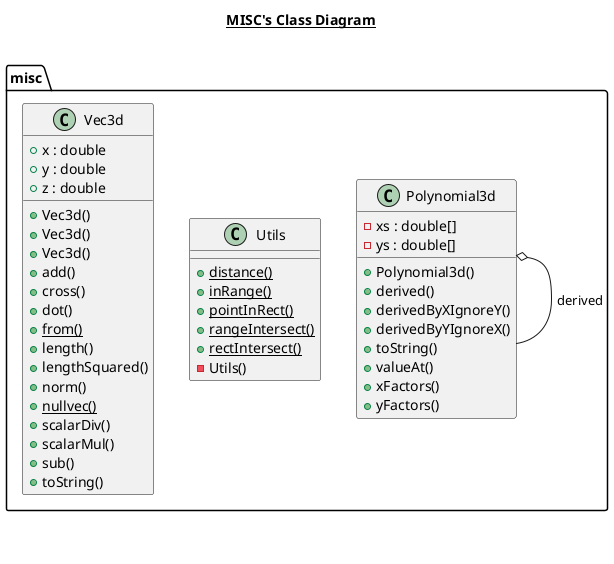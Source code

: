 @startuml

title __MISC's Class Diagram__\n

  namespace misc {
    class misc.Polynomial3d {
        - xs : double[]
        - ys : double[]
        + Polynomial3d()
        + derived()
        + derivedByXIgnoreY()
        + derivedByYIgnoreX()
        + toString()
        + valueAt()
        + xFactors()
        + yFactors()
    }
  }
  

  namespace misc {
    class misc.Utils {
        {static} + distance()
        {static} + inRange()
        {static} + pointInRect()
        {static} + rangeIntersect()
        {static} + rectIntersect()
        - Utils()
    }
  }
  

  namespace misc {
    class misc.Vec3d {
        + x : double
        + y : double
        + z : double
        + Vec3d()
        + Vec3d()
        + Vec3d()
        + add()
        + cross()
        + dot()
        {static} + from()
        + length()
        + lengthSquared()
        + norm()
        {static} + nullvec()
        + scalarDiv()
        + scalarMul()
        + sub()
        + toString()
    }
  }
  

  misc.Polynomial3d o-- misc.Polynomial3d : derived


right footer



endfooter

@enduml
